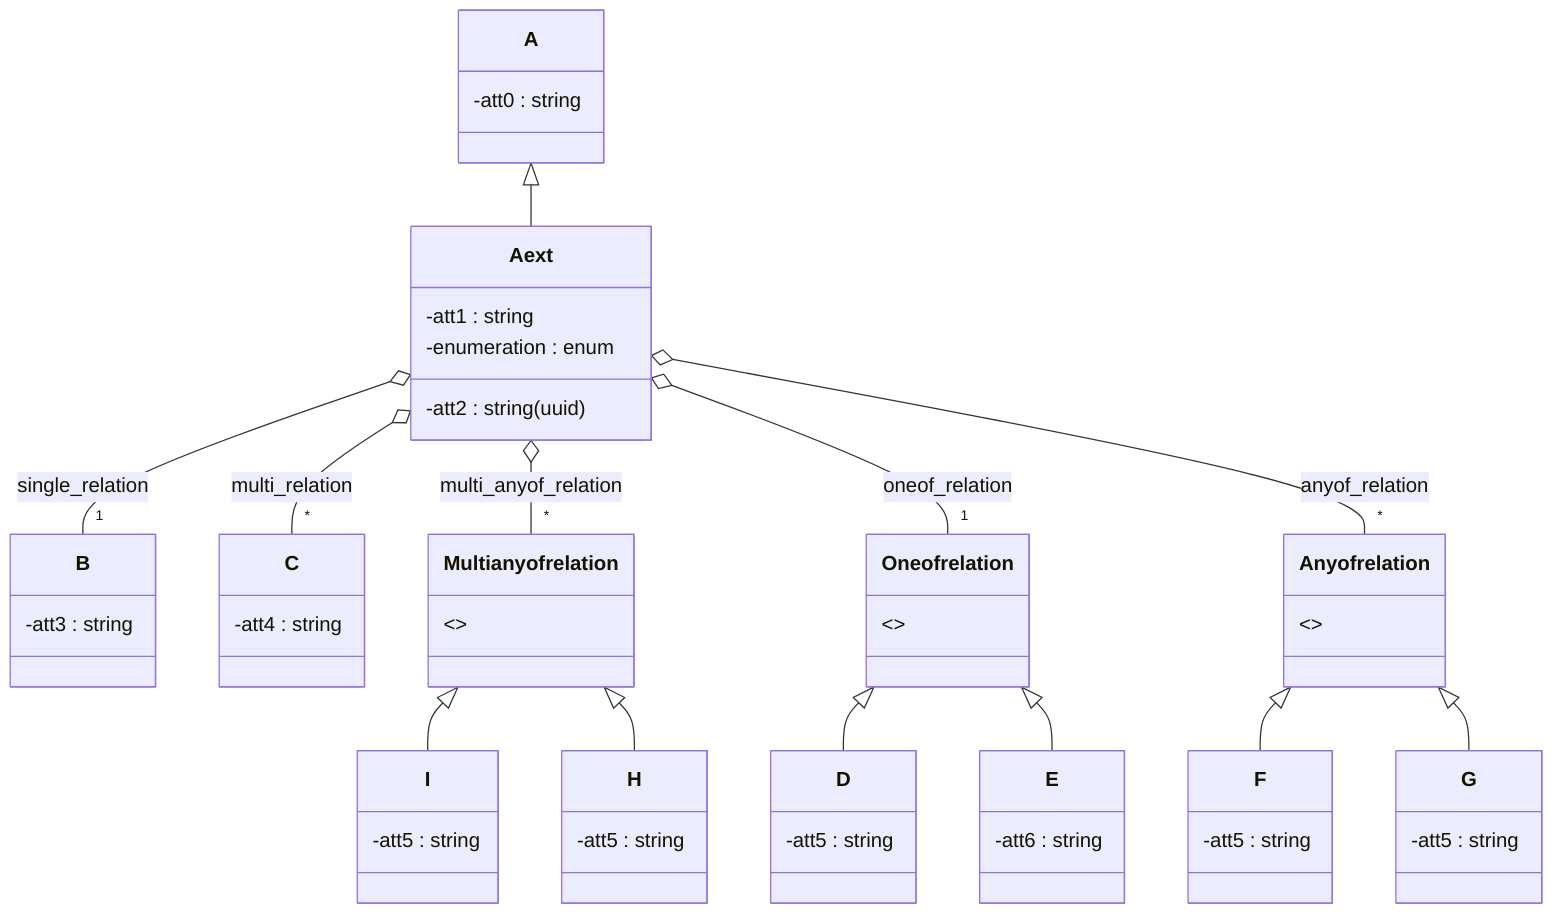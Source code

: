 classDiagram
    class A {
        -att0 : string
    }

    class Aext {
        -att1 : string
        -att2 : string(uuid)
        -enumeration : enum
    }

    class B {
        -att3 : string
    }

    class C {
        -att4 : string
    }

    class D {
        -att5 : string
    }

    class E {
        -att6 : string
    }

    class F {
        -att5 : string
    }

    class G {
        -att5 : string
    }

    class H {
        -att5 : string
    }

    class I {
        -att5 : string
    }

    class Multianyofrelation {
    }
    Multianyofrelation : <<abstract>>

    class Oneofrelation {
    }
    Oneofrelation : <<abstract>>

    class Anyofrelation {
    }
    Anyofrelation : <<abstract>>

    Aext o-- "*" Multianyofrelation :  multi_anyof_relation
    Multianyofrelation <|-- I
    Multianyofrelation <|-- H
    Aext o-- "1" B :  single_relation
    Aext o-- "*" C :  multi_relation
    Aext o-- "1" Oneofrelation :  oneof_relation
    Oneofrelation <|-- D
    Oneofrelation <|-- E
    Aext o-- "*" Anyofrelation :  anyof_relation
    Anyofrelation <|-- F
    Anyofrelation <|-- G
    A <|-- Aext